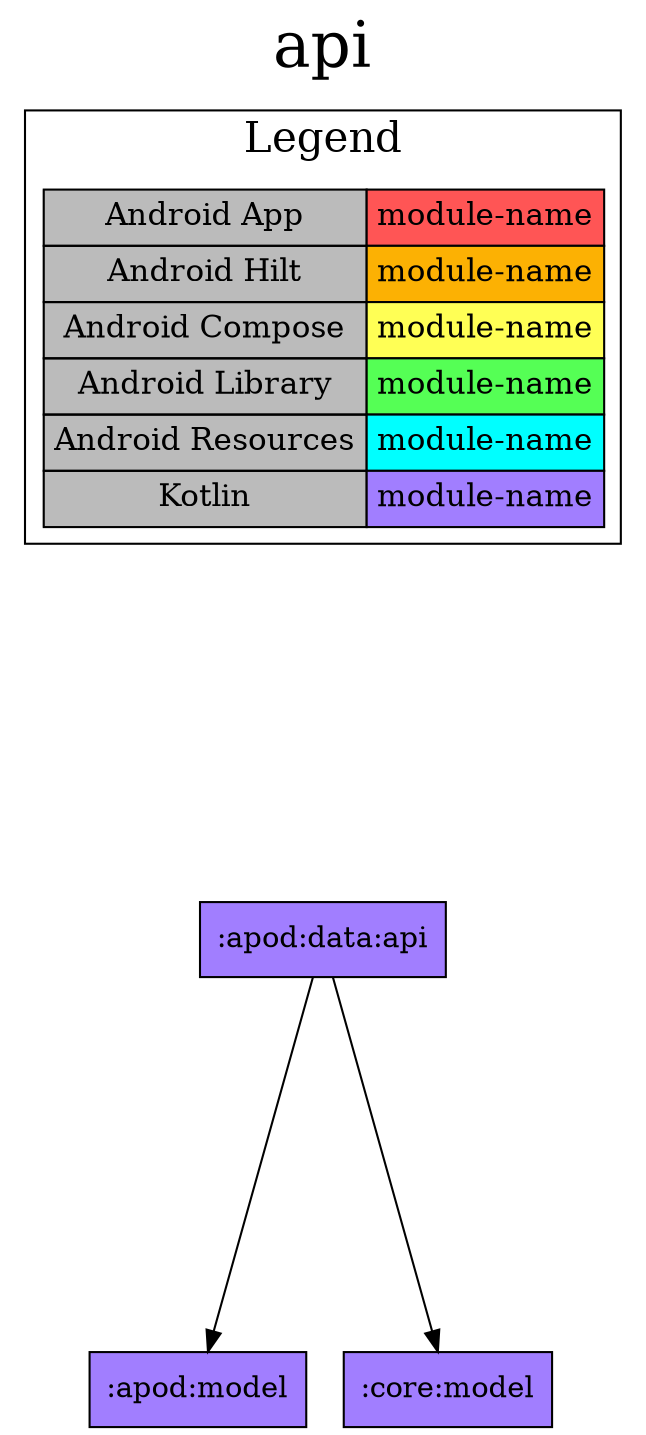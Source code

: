 digraph {
edge ["dir"="forward"]
graph ["dpi"="100","label"="api","labelloc"="t","fontsize"="30","ranksep"="2.5","rankdir"="TB"]
node ["style"="filled"]
":apod:data:api" ["fillcolor"="#A17EFF","shape"="box"]
":apod:model" ["fillcolor"="#A17EFF","shape"="box"]
":core:model" ["fillcolor"="#A17EFF","shape"="box"]
{
edge ["dir"="none"]
graph ["rank"="same"]
}
":apod:data:api" -> ":apod:model"
":apod:data:api" -> ":core:model"
subgraph "cluster_legend" {
edge ["dir"="none"]
graph ["label"="Legend","fontsize"="20"]
"Legend" ["style"="filled","fillcolor"="#bbbbbb","shape"="none","margin"="0","fontsize"="15","label"=<
<TABLE BORDER="0" CELLBORDER="1" CELLSPACING="0" CELLPADDING="4">
<TR><TD>Android App</TD><TD BGCOLOR="#FF5555">module-name</TD></TR>
<TR><TD>Android Hilt</TD><TD BGCOLOR="#FCB103">module-name</TD></TR>
<TR><TD>Android Compose</TD><TD BGCOLOR="#FFFF55">module-name</TD></TR>
<TR><TD>Android Library</TD><TD BGCOLOR="#55FF55">module-name</TD></TR>
<TR><TD>Android Resources</TD><TD BGCOLOR="#00FFFF">module-name</TD></TR>
<TR><TD>Kotlin</TD><TD BGCOLOR="#A17EFF">module-name</TD></TR>
</TABLE>
>]
} -> ":apod:data:api" ["style"="invis"]
}